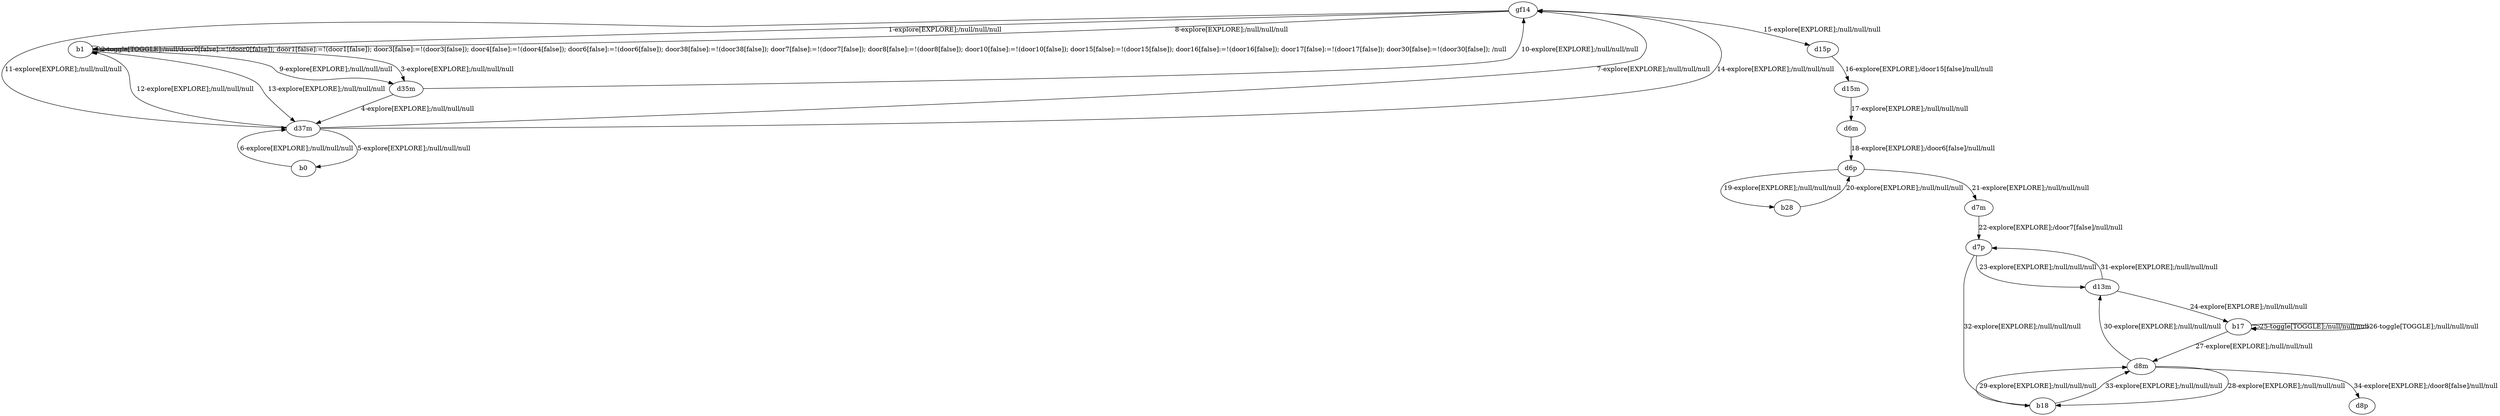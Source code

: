 # Total number of goals covered by this test: 10
# d8m --> d13m
# b28 --> d6p
# d13m --> d7p
# d13m --> b17
# b17 --> b17
# b17 --> d8m
# d8m --> b18
# d8m --> d8p
# d7p --> d13m
# b18 --> d8m

digraph g {
"gf14" -> "b1" [label = "1-explore[EXPLORE];/null/null/null"];
"b1" -> "b1" [label = "2-toggle[TOGGLE];/null/door0[false]:=!(door0[false]); door1[false]:=!(door1[false]); door3[false]:=!(door3[false]); door4[false]:=!(door4[false]); door6[false]:=!(door6[false]); door38[false]:=!(door38[false]); door7[false]:=!(door7[false]); door8[false]:=!(door8[false]); door10[false]:=!(door10[false]); door15[false]:=!(door15[false]); door16[false]:=!(door16[false]); door17[false]:=!(door17[false]); door30[false]:=!(door30[false]); /null"];
"b1" -> "d35m" [label = "3-explore[EXPLORE];/null/null/null"];
"d35m" -> "d37m" [label = "4-explore[EXPLORE];/null/null/null"];
"d37m" -> "b0" [label = "5-explore[EXPLORE];/null/null/null"];
"b0" -> "d37m" [label = "6-explore[EXPLORE];/null/null/null"];
"d37m" -> "gf14" [label = "7-explore[EXPLORE];/null/null/null"];
"gf14" -> "b1" [label = "8-explore[EXPLORE];/null/null/null"];
"b1" -> "d35m" [label = "9-explore[EXPLORE];/null/null/null"];
"d35m" -> "gf14" [label = "10-explore[EXPLORE];/null/null/null"];
"gf14" -> "d37m" [label = "11-explore[EXPLORE];/null/null/null"];
"d37m" -> "b1" [label = "12-explore[EXPLORE];/null/null/null"];
"b1" -> "d37m" [label = "13-explore[EXPLORE];/null/null/null"];
"d37m" -> "gf14" [label = "14-explore[EXPLORE];/null/null/null"];
"gf14" -> "d15p" [label = "15-explore[EXPLORE];/null/null/null"];
"d15p" -> "d15m" [label = "16-explore[EXPLORE];/door15[false]/null/null"];
"d15m" -> "d6m" [label = "17-explore[EXPLORE];/null/null/null"];
"d6m" -> "d6p" [label = "18-explore[EXPLORE];/door6[false]/null/null"];
"d6p" -> "b28" [label = "19-explore[EXPLORE];/null/null/null"];
"b28" -> "d6p" [label = "20-explore[EXPLORE];/null/null/null"];
"d6p" -> "d7m" [label = "21-explore[EXPLORE];/null/null/null"];
"d7m" -> "d7p" [label = "22-explore[EXPLORE];/door7[false]/null/null"];
"d7p" -> "d13m" [label = "23-explore[EXPLORE];/null/null/null"];
"d13m" -> "b17" [label = "24-explore[EXPLORE];/null/null/null"];
"b17" -> "b17" [label = "25-toggle[TOGGLE];/null/null/null"];
"b17" -> "b17" [label = "26-toggle[TOGGLE];/null/null/null"];
"b17" -> "d8m" [label = "27-explore[EXPLORE];/null/null/null"];
"d8m" -> "b18" [label = "28-explore[EXPLORE];/null/null/null"];
"b18" -> "d8m" [label = "29-explore[EXPLORE];/null/null/null"];
"d8m" -> "d13m" [label = "30-explore[EXPLORE];/null/null/null"];
"d13m" -> "d7p" [label = "31-explore[EXPLORE];/null/null/null"];
"d7p" -> "b18" [label = "32-explore[EXPLORE];/null/null/null"];
"b18" -> "d8m" [label = "33-explore[EXPLORE];/null/null/null"];
"d8m" -> "d8p" [label = "34-explore[EXPLORE];/door8[false]/null/null"];
}